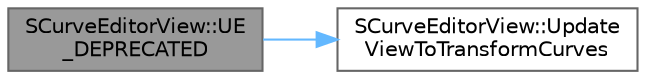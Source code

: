 digraph "SCurveEditorView::UE_DEPRECATED"
{
 // INTERACTIVE_SVG=YES
 // LATEX_PDF_SIZE
  bgcolor="transparent";
  edge [fontname=Helvetica,fontsize=10,labelfontname=Helvetica,labelfontsize=10];
  node [fontname=Helvetica,fontsize=10,shape=box,height=0.2,width=0.4];
  rankdir="LR";
  Node1 [id="Node000001",label="SCurveEditorView::UE\l_DEPRECATED",height=0.2,width=0.4,color="gray40", fillcolor="grey60", style="filled", fontcolor="black",tooltip=" "];
  Node1 -> Node2 [id="edge1_Node000001_Node000002",color="steelblue1",style="solid",tooltip=" "];
  Node2 [id="Node000002",label="SCurveEditorView::Update\lViewToTransformCurves",height=0.2,width=0.4,color="grey40", fillcolor="white", style="filled",URL="$d7/d8b/classSCurveEditorView.html#a171631ba402ed7d173fbc851836fe964",tooltip="Function to make sure to update the view to the transform curves, we need to do this before we cache."];
}
